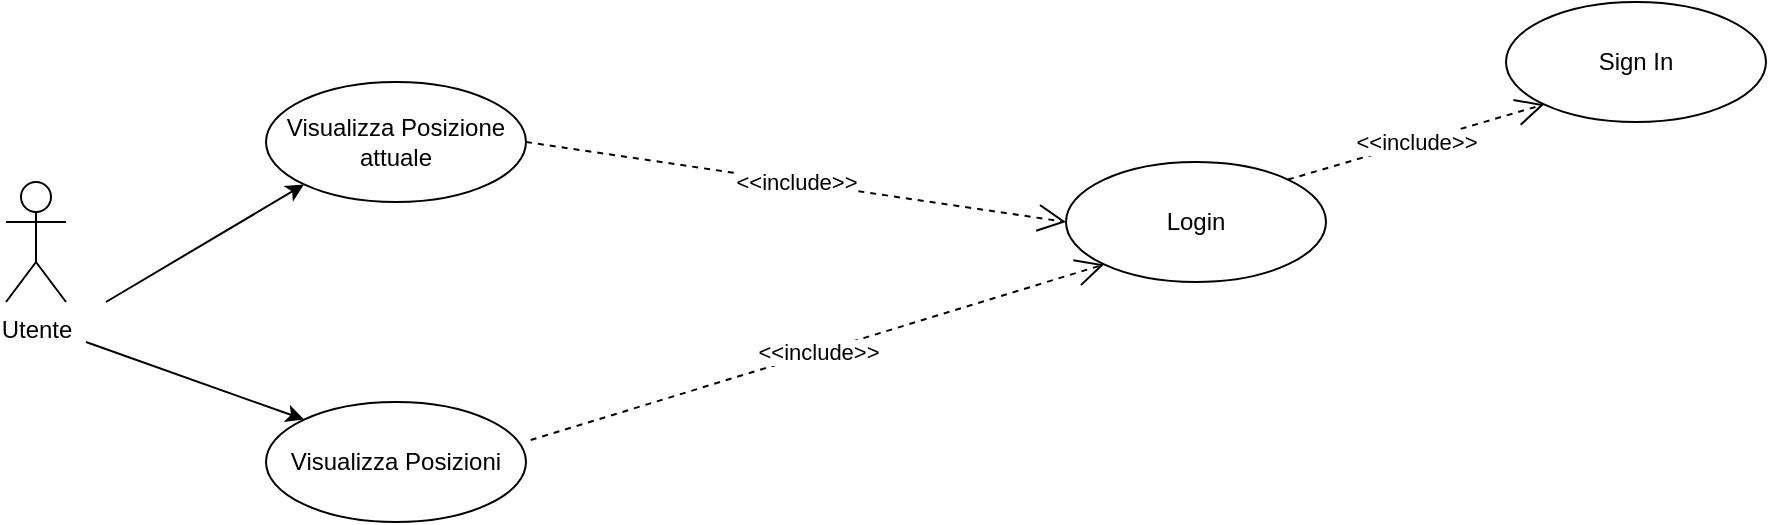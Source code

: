 <mxfile version="24.5.3" type="device">
  <diagram name="Pagina-1" id="Lnr7Gs46qrUPT3brMh_M">
    <mxGraphModel dx="1050" dy="621" grid="1" gridSize="10" guides="1" tooltips="1" connect="1" arrows="1" fold="1" page="1" pageScale="1" pageWidth="827" pageHeight="1169" math="0" shadow="0">
      <root>
        <mxCell id="0" />
        <mxCell id="1" parent="0" />
        <mxCell id="iWa1m6QjN4jCnU1nGd90-1" value="Utente" style="shape=umlActor;verticalLabelPosition=bottom;verticalAlign=top;html=1;outlineConnect=0;" parent="1" vertex="1">
          <mxGeometry x="50" y="280" width="30" height="60" as="geometry" />
        </mxCell>
        <mxCell id="iWa1m6QjN4jCnU1nGd90-4" value="Visualizza Posizione attuale" style="ellipse;whiteSpace=wrap;html=1;" parent="1" vertex="1">
          <mxGeometry x="180" y="230" width="130" height="60" as="geometry" />
        </mxCell>
        <mxCell id="iWa1m6QjN4jCnU1nGd90-5" value="" style="endArrow=classic;html=1;rounded=0;entryX=0;entryY=1;entryDx=0;entryDy=0;" parent="1" target="iWa1m6QjN4jCnU1nGd90-4" edge="1">
          <mxGeometry width="50" height="50" relative="1" as="geometry">
            <mxPoint x="100" y="340" as="sourcePoint" />
            <mxPoint x="245" y="261" as="targetPoint" />
          </mxGeometry>
        </mxCell>
        <mxCell id="iWa1m6QjN4jCnU1nGd90-6" value="Visualizza Posizioni" style="ellipse;whiteSpace=wrap;html=1;" parent="1" vertex="1">
          <mxGeometry x="180" y="390" width="130" height="60" as="geometry" />
        </mxCell>
        <mxCell id="iWa1m6QjN4jCnU1nGd90-7" value="" style="endArrow=classic;html=1;rounded=0;entryX=0;entryY=0;entryDx=0;entryDy=0;" parent="1" target="iWa1m6QjN4jCnU1nGd90-6" edge="1">
          <mxGeometry width="50" height="50" relative="1" as="geometry">
            <mxPoint x="90" y="360" as="sourcePoint" />
            <mxPoint x="180" y="450" as="targetPoint" />
          </mxGeometry>
        </mxCell>
        <mxCell id="iWa1m6QjN4jCnU1nGd90-12" value="Login" style="ellipse;whiteSpace=wrap;html=1;" parent="1" vertex="1">
          <mxGeometry x="580" y="270" width="130" height="60" as="geometry" />
        </mxCell>
        <mxCell id="iWa1m6QjN4jCnU1nGd90-13" value="Sign In" style="ellipse;whiteSpace=wrap;html=1;" parent="1" vertex="1">
          <mxGeometry x="800" y="190" width="130" height="60" as="geometry" />
        </mxCell>
        <mxCell id="iWa1m6QjN4jCnU1nGd90-15" value="&amp;lt;&amp;lt;include&amp;gt;&amp;gt;" style="endArrow=open;endSize=12;dashed=1;html=1;rounded=0;entryX=0;entryY=1;entryDx=0;entryDy=0;exitX=1;exitY=0;exitDx=0;exitDy=0;" parent="1" source="iWa1m6QjN4jCnU1nGd90-12" target="iWa1m6QjN4jCnU1nGd90-13" edge="1">
          <mxGeometry width="160" relative="1" as="geometry">
            <mxPoint x="770" y="360" as="sourcePoint" />
            <mxPoint x="928" y="292" as="targetPoint" />
          </mxGeometry>
        </mxCell>
        <mxCell id="iWa1m6QjN4jCnU1nGd90-16" value="&amp;lt;&amp;lt;include&amp;gt;&amp;gt;" style="endArrow=open;endSize=12;dashed=1;html=1;rounded=0;exitX=1;exitY=0.5;exitDx=0;exitDy=0;entryX=0;entryY=0.5;entryDx=0;entryDy=0;" parent="1" source="iWa1m6QjN4jCnU1nGd90-4" target="iWa1m6QjN4jCnU1nGd90-12" edge="1">
          <mxGeometry width="160" relative="1" as="geometry">
            <mxPoint x="490" y="350" as="sourcePoint" />
            <mxPoint x="779.004" y="468.999" as="targetPoint" />
          </mxGeometry>
        </mxCell>
        <mxCell id="iWa1m6QjN4jCnU1nGd90-17" value="&amp;lt;&amp;lt;include&amp;gt;&amp;gt;" style="endArrow=open;endSize=12;dashed=1;html=1;rounded=0;exitX=1.018;exitY=0.317;exitDx=0;exitDy=0;entryX=0;entryY=1;entryDx=0;entryDy=0;exitPerimeter=0;" parent="1" source="iWa1m6QjN4jCnU1nGd90-6" target="iWa1m6QjN4jCnU1nGd90-12" edge="1">
          <mxGeometry width="160" relative="1" as="geometry">
            <mxPoint x="410" y="420" as="sourcePoint" />
            <mxPoint x="680" y="460" as="targetPoint" />
          </mxGeometry>
        </mxCell>
      </root>
    </mxGraphModel>
  </diagram>
</mxfile>
